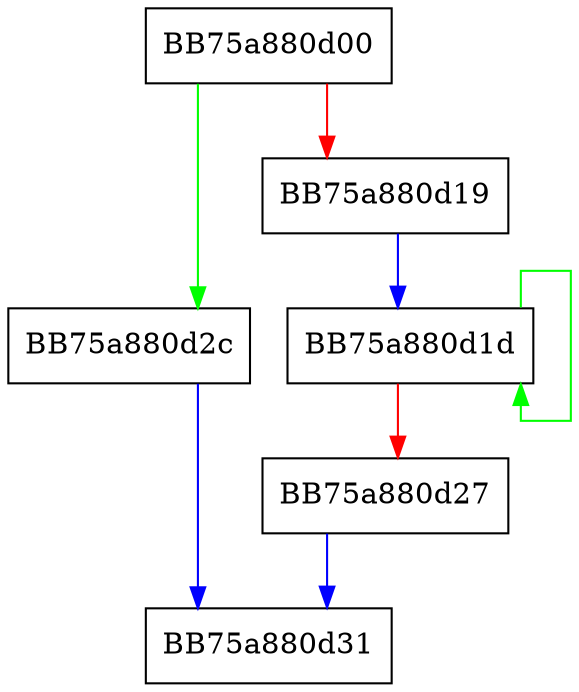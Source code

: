 digraph WPP_SF_DsdLD {
  node [shape="box"];
  graph [splines=ortho];
  BB75a880d00 -> BB75a880d2c [color="green"];
  BB75a880d00 -> BB75a880d19 [color="red"];
  BB75a880d19 -> BB75a880d1d [color="blue"];
  BB75a880d1d -> BB75a880d1d [color="green"];
  BB75a880d1d -> BB75a880d27 [color="red"];
  BB75a880d27 -> BB75a880d31 [color="blue"];
  BB75a880d2c -> BB75a880d31 [color="blue"];
}
